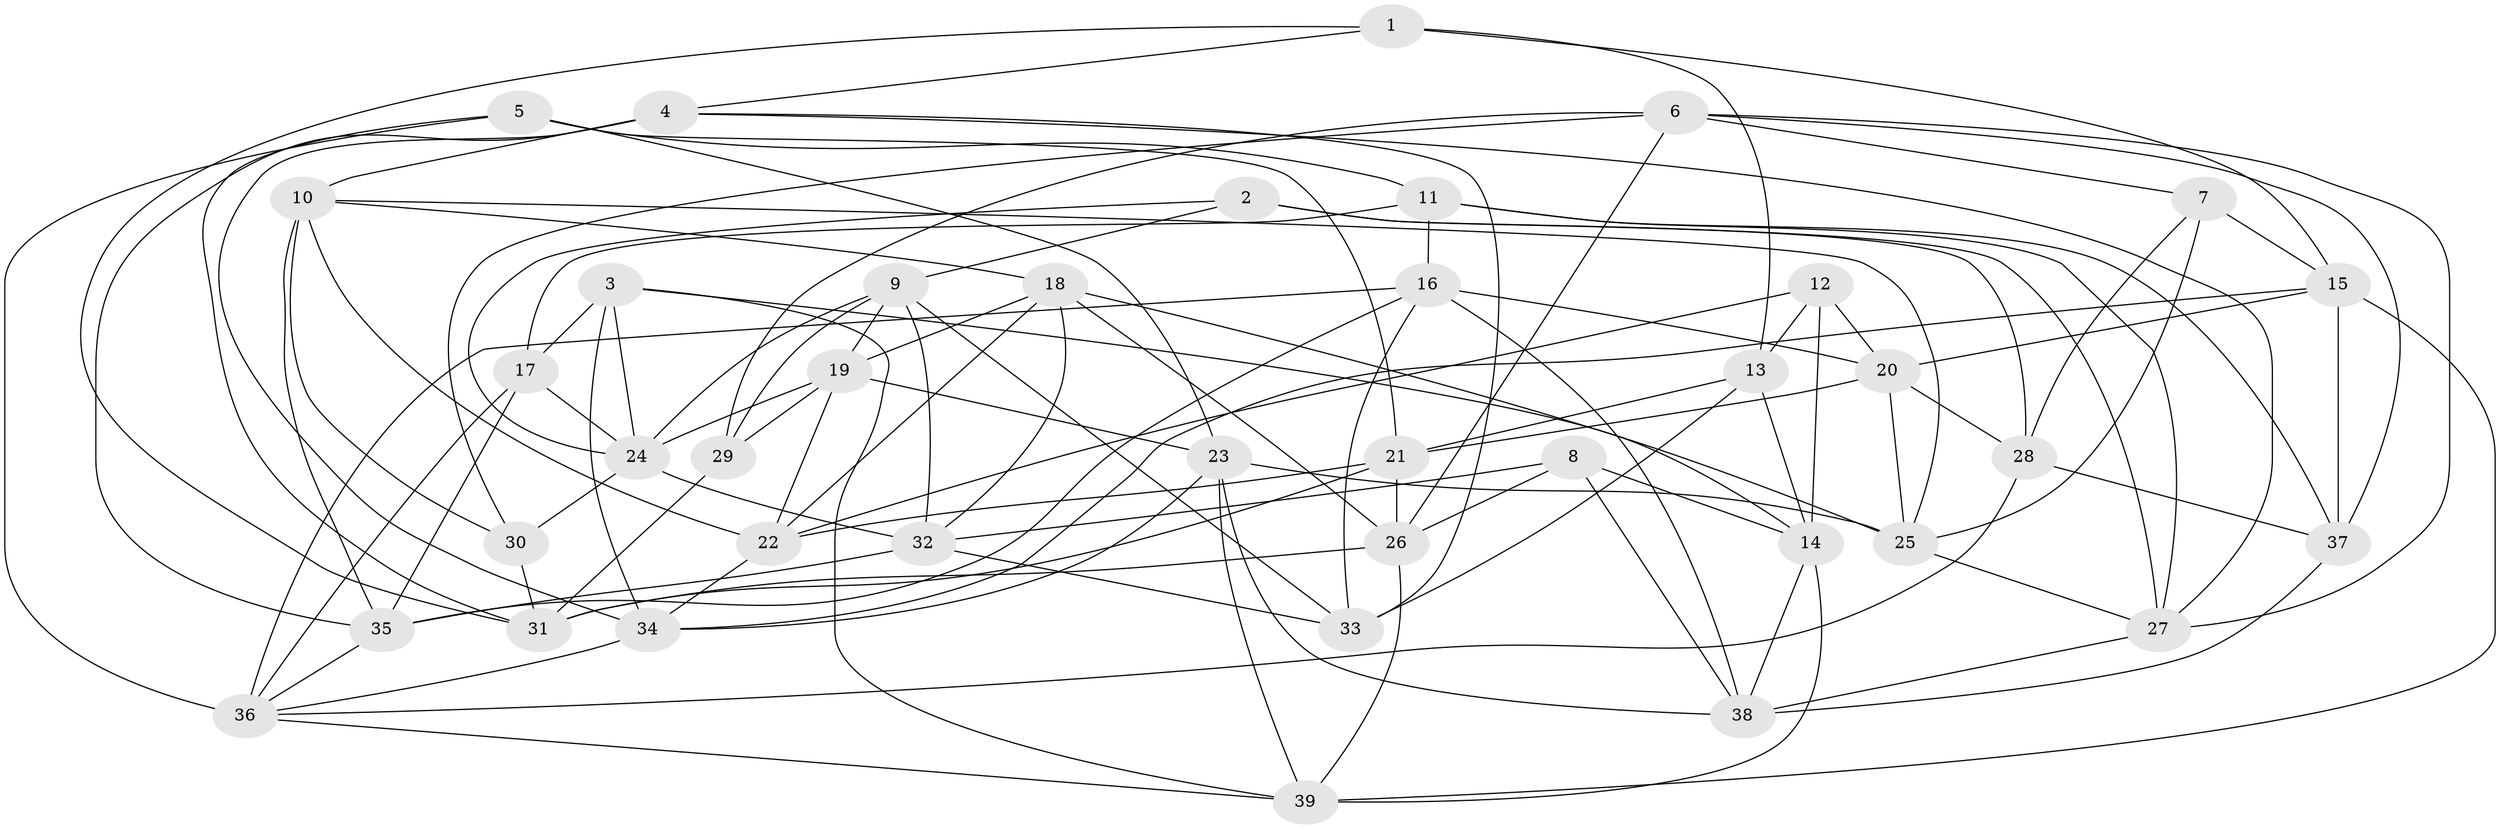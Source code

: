 // original degree distribution, {4: 1.0}
// Generated by graph-tools (version 1.1) at 2025/03/03/09/25 03:03:04]
// undirected, 39 vertices, 107 edges
graph export_dot {
graph [start="1"]
  node [color=gray90,style=filled];
  1;
  2;
  3;
  4;
  5;
  6;
  7;
  8;
  9;
  10;
  11;
  12;
  13;
  14;
  15;
  16;
  17;
  18;
  19;
  20;
  21;
  22;
  23;
  24;
  25;
  26;
  27;
  28;
  29;
  30;
  31;
  32;
  33;
  34;
  35;
  36;
  37;
  38;
  39;
  1 -- 4 [weight=1.0];
  1 -- 13 [weight=1.0];
  1 -- 15 [weight=1.0];
  1 -- 31 [weight=1.0];
  2 -- 9 [weight=2.0];
  2 -- 24 [weight=1.0];
  2 -- 27 [weight=1.0];
  2 -- 28 [weight=2.0];
  3 -- 14 [weight=1.0];
  3 -- 17 [weight=2.0];
  3 -- 24 [weight=1.0];
  3 -- 34 [weight=1.0];
  3 -- 39 [weight=1.0];
  4 -- 10 [weight=1.0];
  4 -- 27 [weight=1.0];
  4 -- 33 [weight=1.0];
  4 -- 34 [weight=1.0];
  4 -- 35 [weight=1.0];
  5 -- 11 [weight=1.0];
  5 -- 21 [weight=1.0];
  5 -- 23 [weight=1.0];
  5 -- 31 [weight=1.0];
  5 -- 36 [weight=2.0];
  6 -- 7 [weight=1.0];
  6 -- 26 [weight=1.0];
  6 -- 27 [weight=1.0];
  6 -- 29 [weight=1.0];
  6 -- 30 [weight=1.0];
  6 -- 37 [weight=1.0];
  7 -- 15 [weight=1.0];
  7 -- 25 [weight=1.0];
  7 -- 28 [weight=1.0];
  8 -- 14 [weight=1.0];
  8 -- 26 [weight=1.0];
  8 -- 32 [weight=1.0];
  8 -- 38 [weight=1.0];
  9 -- 19 [weight=1.0];
  9 -- 24 [weight=2.0];
  9 -- 29 [weight=1.0];
  9 -- 32 [weight=1.0];
  9 -- 33 [weight=1.0];
  10 -- 18 [weight=1.0];
  10 -- 22 [weight=1.0];
  10 -- 25 [weight=1.0];
  10 -- 30 [weight=1.0];
  10 -- 35 [weight=1.0];
  11 -- 16 [weight=1.0];
  11 -- 17 [weight=1.0];
  11 -- 27 [weight=1.0];
  11 -- 37 [weight=2.0];
  12 -- 13 [weight=1.0];
  12 -- 14 [weight=1.0];
  12 -- 20 [weight=1.0];
  12 -- 22 [weight=1.0];
  13 -- 14 [weight=1.0];
  13 -- 21 [weight=1.0];
  13 -- 33 [weight=2.0];
  14 -- 38 [weight=1.0];
  14 -- 39 [weight=1.0];
  15 -- 20 [weight=1.0];
  15 -- 34 [weight=1.0];
  15 -- 37 [weight=1.0];
  15 -- 39 [weight=1.0];
  16 -- 20 [weight=1.0];
  16 -- 33 [weight=1.0];
  16 -- 35 [weight=1.0];
  16 -- 36 [weight=1.0];
  16 -- 38 [weight=1.0];
  17 -- 24 [weight=1.0];
  17 -- 35 [weight=1.0];
  17 -- 36 [weight=1.0];
  18 -- 19 [weight=1.0];
  18 -- 22 [weight=1.0];
  18 -- 25 [weight=1.0];
  18 -- 26 [weight=1.0];
  18 -- 32 [weight=1.0];
  19 -- 22 [weight=1.0];
  19 -- 23 [weight=1.0];
  19 -- 24 [weight=1.0];
  19 -- 29 [weight=1.0];
  20 -- 21 [weight=1.0];
  20 -- 25 [weight=1.0];
  20 -- 28 [weight=1.0];
  21 -- 22 [weight=1.0];
  21 -- 26 [weight=1.0];
  21 -- 31 [weight=1.0];
  22 -- 34 [weight=1.0];
  23 -- 25 [weight=1.0];
  23 -- 34 [weight=1.0];
  23 -- 38 [weight=1.0];
  23 -- 39 [weight=1.0];
  24 -- 30 [weight=1.0];
  24 -- 32 [weight=1.0];
  25 -- 27 [weight=1.0];
  26 -- 31 [weight=1.0];
  26 -- 39 [weight=1.0];
  27 -- 38 [weight=1.0];
  28 -- 36 [weight=1.0];
  28 -- 37 [weight=1.0];
  29 -- 31 [weight=1.0];
  30 -- 31 [weight=1.0];
  32 -- 33 [weight=1.0];
  32 -- 35 [weight=1.0];
  34 -- 36 [weight=1.0];
  35 -- 36 [weight=1.0];
  36 -- 39 [weight=1.0];
  37 -- 38 [weight=1.0];
}
